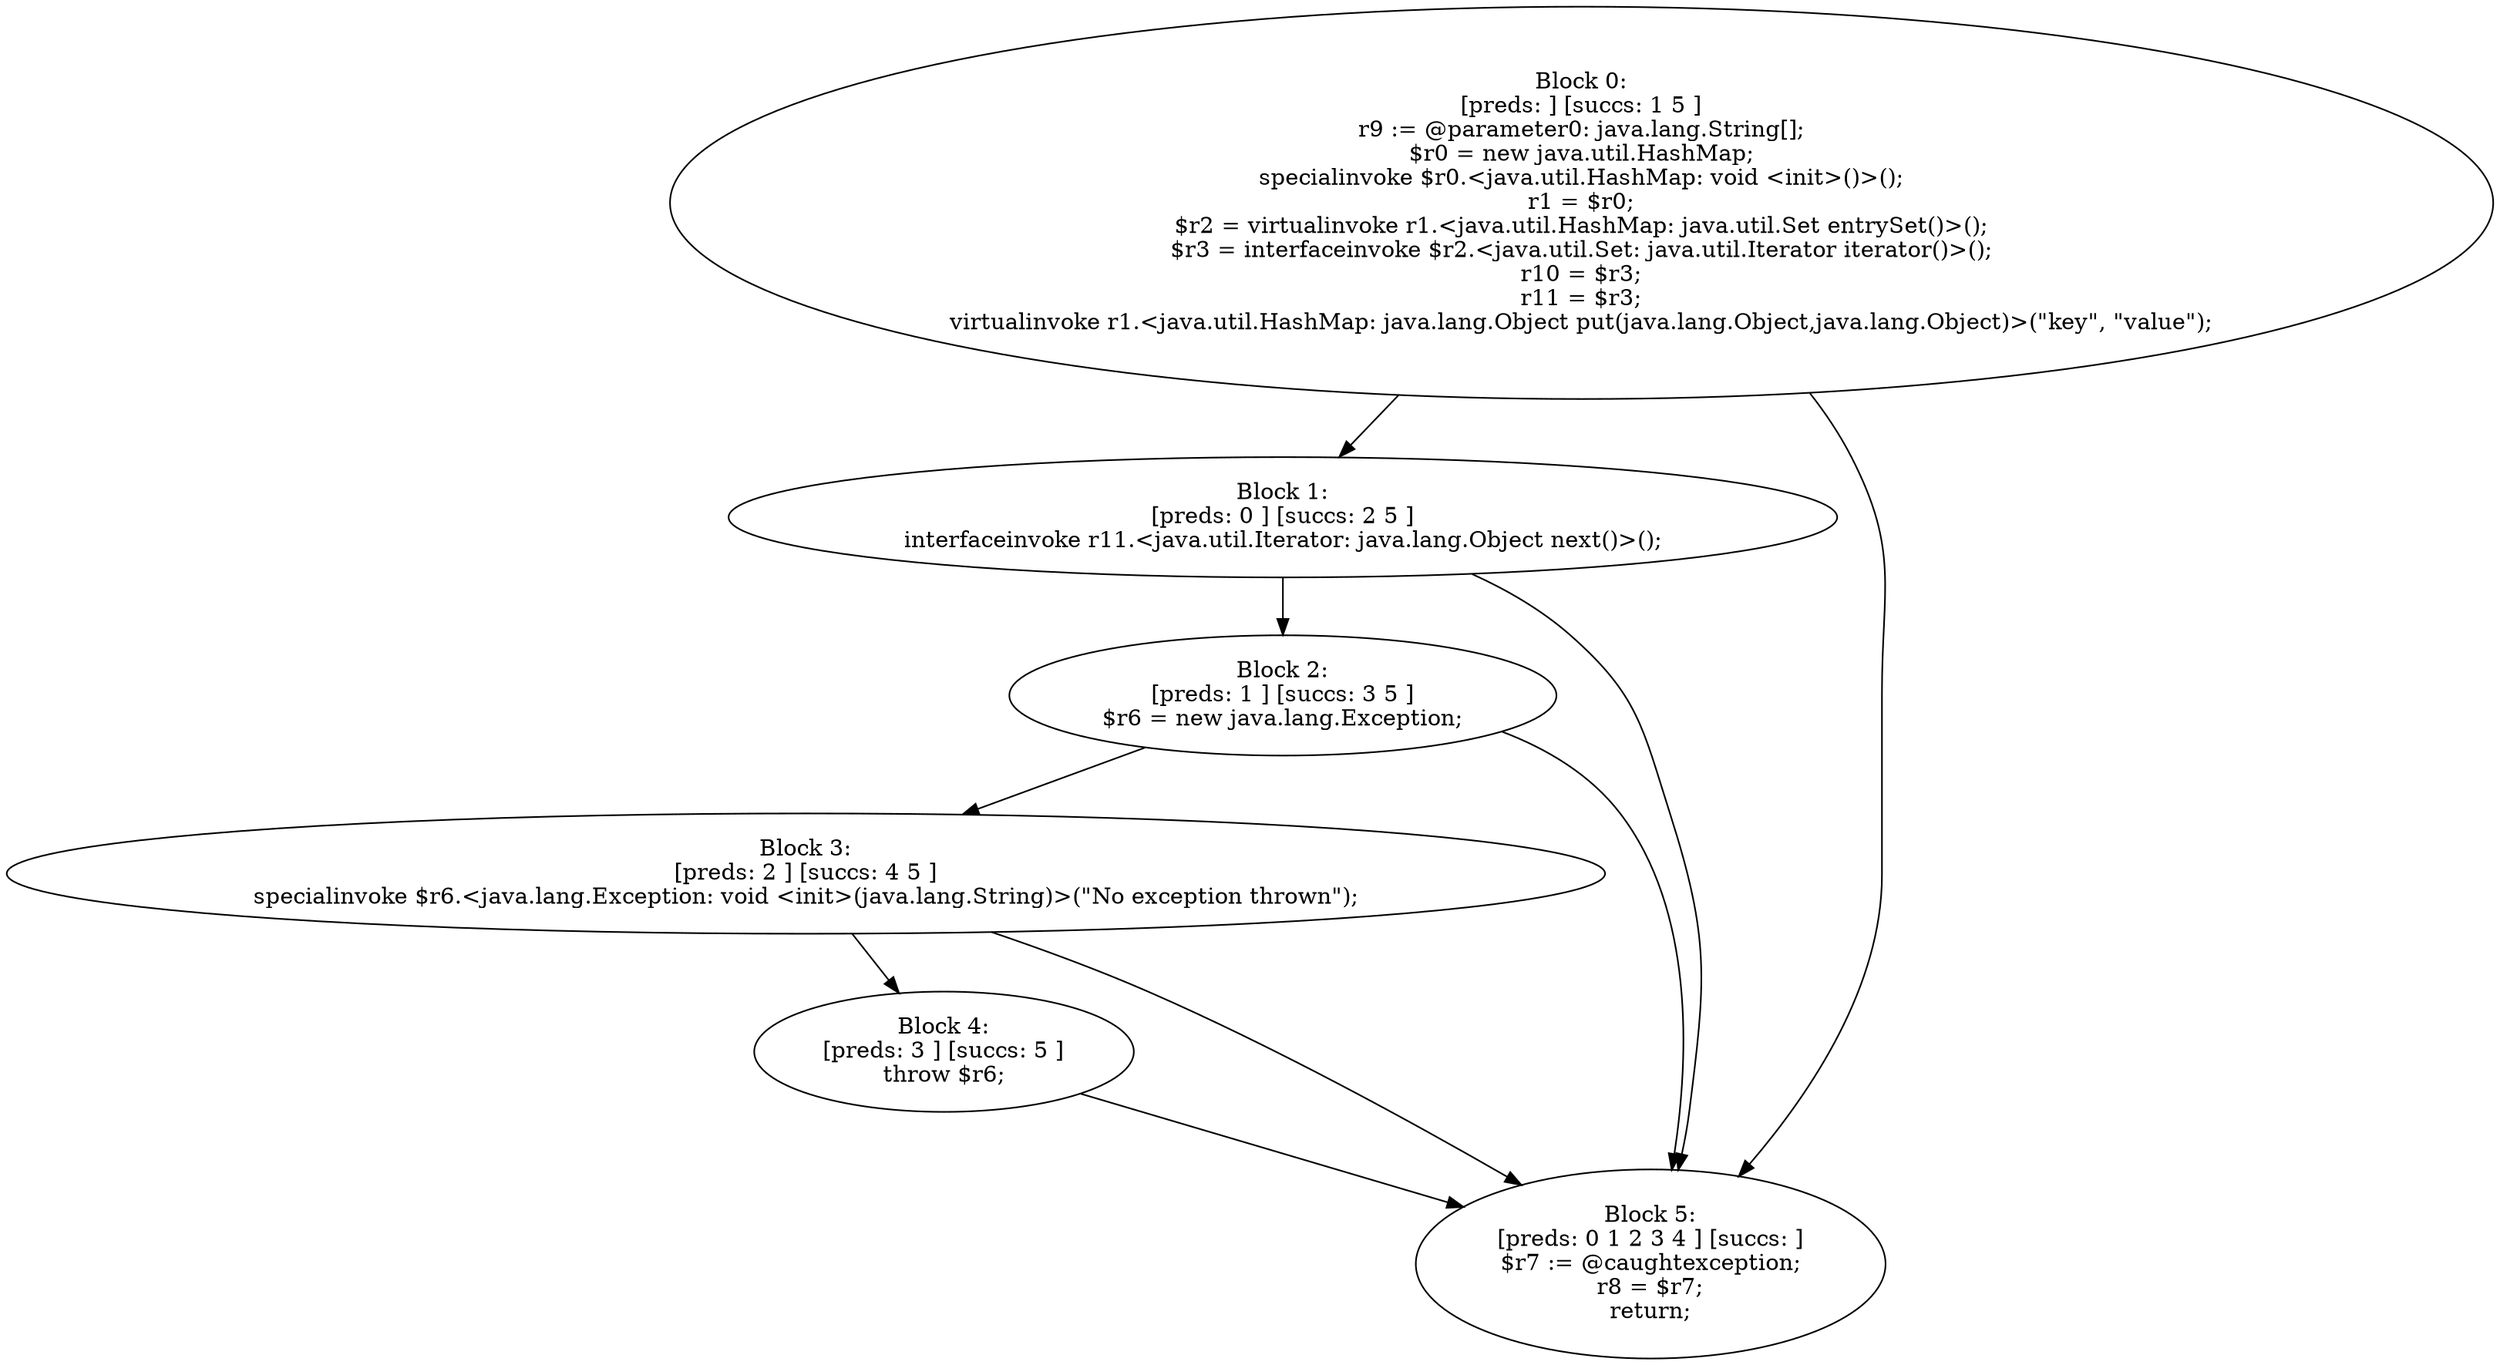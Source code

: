 digraph "unitGraph" {
    "Block 0:
[preds: ] [succs: 1 5 ]
r9 := @parameter0: java.lang.String[];
$r0 = new java.util.HashMap;
specialinvoke $r0.<java.util.HashMap: void <init>()>();
r1 = $r0;
$r2 = virtualinvoke r1.<java.util.HashMap: java.util.Set entrySet()>();
$r3 = interfaceinvoke $r2.<java.util.Set: java.util.Iterator iterator()>();
r10 = $r3;
r11 = $r3;
virtualinvoke r1.<java.util.HashMap: java.lang.Object put(java.lang.Object,java.lang.Object)>(\"key\", \"value\");
"
    "Block 1:
[preds: 0 ] [succs: 2 5 ]
interfaceinvoke r11.<java.util.Iterator: java.lang.Object next()>();
"
    "Block 2:
[preds: 1 ] [succs: 3 5 ]
$r6 = new java.lang.Exception;
"
    "Block 3:
[preds: 2 ] [succs: 4 5 ]
specialinvoke $r6.<java.lang.Exception: void <init>(java.lang.String)>(\"No exception thrown\");
"
    "Block 4:
[preds: 3 ] [succs: 5 ]
throw $r6;
"
    "Block 5:
[preds: 0 1 2 3 4 ] [succs: ]
$r7 := @caughtexception;
r8 = $r7;
return;
"
    "Block 0:
[preds: ] [succs: 1 5 ]
r9 := @parameter0: java.lang.String[];
$r0 = new java.util.HashMap;
specialinvoke $r0.<java.util.HashMap: void <init>()>();
r1 = $r0;
$r2 = virtualinvoke r1.<java.util.HashMap: java.util.Set entrySet()>();
$r3 = interfaceinvoke $r2.<java.util.Set: java.util.Iterator iterator()>();
r10 = $r3;
r11 = $r3;
virtualinvoke r1.<java.util.HashMap: java.lang.Object put(java.lang.Object,java.lang.Object)>(\"key\", \"value\");
"->"Block 1:
[preds: 0 ] [succs: 2 5 ]
interfaceinvoke r11.<java.util.Iterator: java.lang.Object next()>();
";
    "Block 0:
[preds: ] [succs: 1 5 ]
r9 := @parameter0: java.lang.String[];
$r0 = new java.util.HashMap;
specialinvoke $r0.<java.util.HashMap: void <init>()>();
r1 = $r0;
$r2 = virtualinvoke r1.<java.util.HashMap: java.util.Set entrySet()>();
$r3 = interfaceinvoke $r2.<java.util.Set: java.util.Iterator iterator()>();
r10 = $r3;
r11 = $r3;
virtualinvoke r1.<java.util.HashMap: java.lang.Object put(java.lang.Object,java.lang.Object)>(\"key\", \"value\");
"->"Block 5:
[preds: 0 1 2 3 4 ] [succs: ]
$r7 := @caughtexception;
r8 = $r7;
return;
";
    "Block 1:
[preds: 0 ] [succs: 2 5 ]
interfaceinvoke r11.<java.util.Iterator: java.lang.Object next()>();
"->"Block 2:
[preds: 1 ] [succs: 3 5 ]
$r6 = new java.lang.Exception;
";
    "Block 1:
[preds: 0 ] [succs: 2 5 ]
interfaceinvoke r11.<java.util.Iterator: java.lang.Object next()>();
"->"Block 5:
[preds: 0 1 2 3 4 ] [succs: ]
$r7 := @caughtexception;
r8 = $r7;
return;
";
    "Block 2:
[preds: 1 ] [succs: 3 5 ]
$r6 = new java.lang.Exception;
"->"Block 3:
[preds: 2 ] [succs: 4 5 ]
specialinvoke $r6.<java.lang.Exception: void <init>(java.lang.String)>(\"No exception thrown\");
";
    "Block 2:
[preds: 1 ] [succs: 3 5 ]
$r6 = new java.lang.Exception;
"->"Block 5:
[preds: 0 1 2 3 4 ] [succs: ]
$r7 := @caughtexception;
r8 = $r7;
return;
";
    "Block 3:
[preds: 2 ] [succs: 4 5 ]
specialinvoke $r6.<java.lang.Exception: void <init>(java.lang.String)>(\"No exception thrown\");
"->"Block 4:
[preds: 3 ] [succs: 5 ]
throw $r6;
";
    "Block 3:
[preds: 2 ] [succs: 4 5 ]
specialinvoke $r6.<java.lang.Exception: void <init>(java.lang.String)>(\"No exception thrown\");
"->"Block 5:
[preds: 0 1 2 3 4 ] [succs: ]
$r7 := @caughtexception;
r8 = $r7;
return;
";
    "Block 4:
[preds: 3 ] [succs: 5 ]
throw $r6;
"->"Block 5:
[preds: 0 1 2 3 4 ] [succs: ]
$r7 := @caughtexception;
r8 = $r7;
return;
";
}
